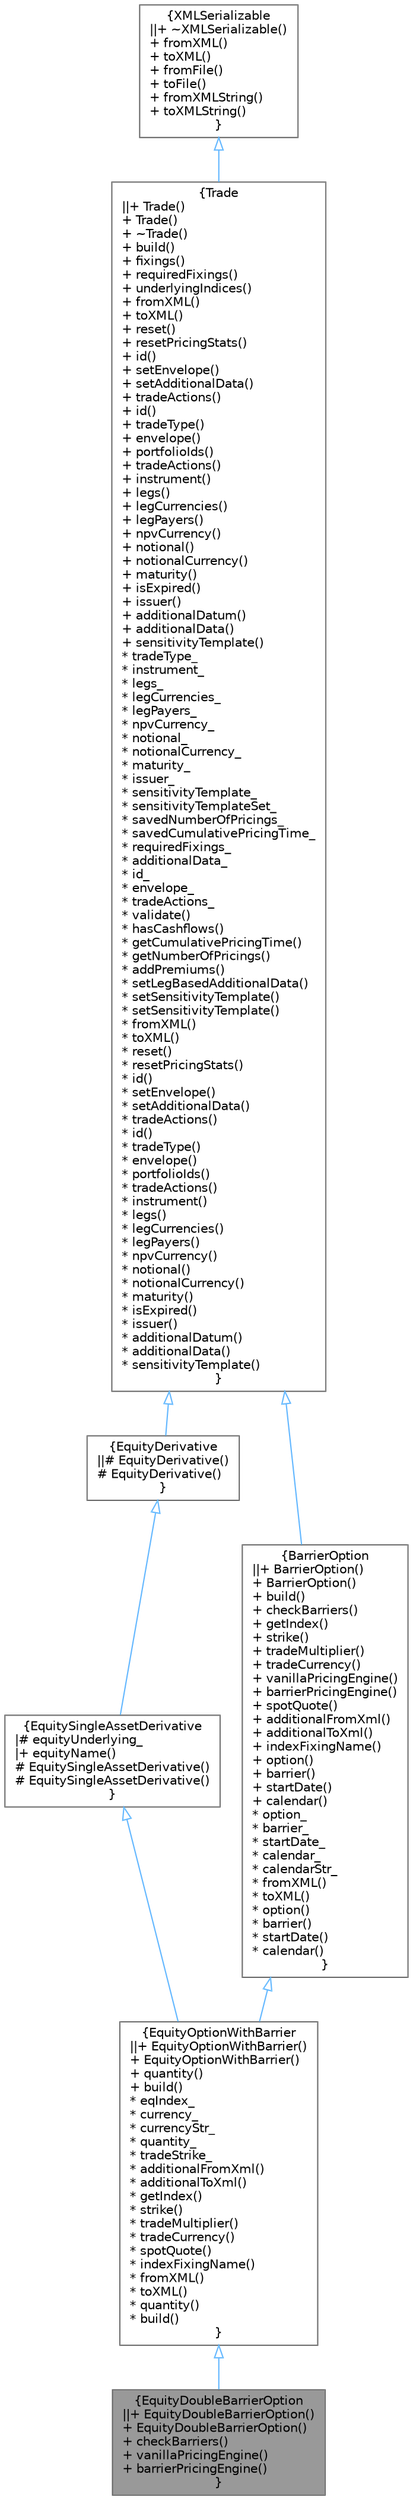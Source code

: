 digraph "EquityDoubleBarrierOption"
{
 // INTERACTIVE_SVG=YES
 // LATEX_PDF_SIZE
  bgcolor="transparent";
  edge [fontname=Helvetica,fontsize=10,labelfontname=Helvetica,labelfontsize=10];
  node [fontname=Helvetica,fontsize=10,shape=box,height=0.2,width=0.4];
  Node1 [label="{EquityDoubleBarrierOption\n||+ EquityDoubleBarrierOption()\l+ EquityDoubleBarrierOption()\l+ checkBarriers()\l+ vanillaPricingEngine()\l+ barrierPricingEngine()\l}",height=0.2,width=0.4,color="gray40", fillcolor="grey60", style="filled", fontcolor="black",tooltip="Serializable Equity Double Barrier Option."];
  Node2 -> Node1 [dir="back",color="steelblue1",style="solid",arrowtail="onormal"];
  Node2 [label="{EquityOptionWithBarrier\n||+ EquityOptionWithBarrier()\l+ EquityOptionWithBarrier()\l+ quantity()\l+ build()\l* eqIndex_\l* currency_\l* currencyStr_\l* quantity_\l* tradeStrike_\l* additionalFromXml()\l* additionalToXml()\l* getIndex()\l* strike()\l* tradeMultiplier()\l* tradeCurrency()\l* spotQuote()\l* indexFixingName()\l* fromXML()\l* toXML()\l* quantity()\l* build()\l}",height=0.2,width=0.4,color="gray40", fillcolor="white", style="filled",URL="$classore_1_1data_1_1_equity_option_with_barrier.html",tooltip=" "];
  Node3 -> Node2 [dir="back",color="steelblue1",style="solid",arrowtail="onormal"];
  Node3 [label="{EquitySingleAssetDerivative\n|# equityUnderlying_\l|+ equityName()\l# EquitySingleAssetDerivative()\l# EquitySingleAssetDerivative()\l}",height=0.2,width=0.4,color="gray40", fillcolor="white", style="filled",URL="$classore_1_1data_1_1_equity_single_asset_derivative.html",tooltip="Base class for all single asset Equity Derivaties."];
  Node4 -> Node3 [dir="back",color="steelblue1",style="solid",arrowtail="onormal"];
  Node4 [label="{EquityDerivative\n||# EquityDerivative()\l# EquityDerivative()\l}",height=0.2,width=0.4,color="gray40", fillcolor="white", style="filled",URL="$classore_1_1data_1_1_equity_derivative.html",tooltip="Base class for all Equity Derivaties."];
  Node5 -> Node4 [dir="back",color="steelblue1",style="solid",arrowtail="onormal"];
  Node5 [label="{Trade\n||+ Trade()\l+ Trade()\l+ ~Trade()\l+ build()\l+ fixings()\l+ requiredFixings()\l+ underlyingIndices()\l+ fromXML()\l+ toXML()\l+ reset()\l+ resetPricingStats()\l+ id()\l+ setEnvelope()\l+ setAdditionalData()\l+ tradeActions()\l+ id()\l+ tradeType()\l+ envelope()\l+ portfolioIds()\l+ tradeActions()\l+ instrument()\l+ legs()\l+ legCurrencies()\l+ legPayers()\l+ npvCurrency()\l+ notional()\l+ notionalCurrency()\l+ maturity()\l+ isExpired()\l+ issuer()\l+ additionalDatum()\l+ additionalData()\l+ sensitivityTemplate()\l* tradeType_\l* instrument_\l* legs_\l* legCurrencies_\l* legPayers_\l* npvCurrency_\l* notional_\l* notionalCurrency_\l* maturity_\l* issuer_\l* sensitivityTemplate_\l* sensitivityTemplateSet_\l* savedNumberOfPricings_\l* savedCumulativePricingTime_\l* requiredFixings_\l* additionalData_\l* id_\l* envelope_\l* tradeActions_\l* validate()\l* hasCashflows()\l* getCumulativePricingTime()\l* getNumberOfPricings()\l* addPremiums()\l* setLegBasedAdditionalData()\l* setSensitivityTemplate()\l* setSensitivityTemplate()\l* fromXML()\l* toXML()\l* reset()\l* resetPricingStats()\l* id()\l* setEnvelope()\l* setAdditionalData()\l* tradeActions()\l* id()\l* tradeType()\l* envelope()\l* portfolioIds()\l* tradeActions()\l* instrument()\l* legs()\l* legCurrencies()\l* legPayers()\l* npvCurrency()\l* notional()\l* notionalCurrency()\l* maturity()\l* isExpired()\l* issuer()\l* additionalDatum()\l* additionalData()\l* sensitivityTemplate()\l}",height=0.2,width=0.4,color="gray40", fillcolor="white", style="filled",URL="$classore_1_1data_1_1_trade.html",tooltip="Trade base class."];
  Node6 -> Node5 [dir="back",color="steelblue1",style="solid",arrowtail="onormal"];
  Node6 [label="{XMLSerializable\n||+ ~XMLSerializable()\l+ fromXML()\l+ toXML()\l+ fromFile()\l+ toFile()\l+ fromXMLString()\l+ toXMLString()\l}",height=0.2,width=0.4,color="gray40", fillcolor="white", style="filled",URL="$classore_1_1data_1_1_x_m_l_serializable.html",tooltip="Base class for all serializable classes."];
  Node7 -> Node2 [dir="back",color="steelblue1",style="solid",arrowtail="onormal"];
  Node7 [label="{BarrierOption\n||+ BarrierOption()\l+ BarrierOption()\l+ build()\l+ checkBarriers()\l+ getIndex()\l+ strike()\l+ tradeMultiplier()\l+ tradeCurrency()\l+ vanillaPricingEngine()\l+ barrierPricingEngine()\l+ spotQuote()\l+ additionalFromXml()\l+ additionalToXml()\l+ indexFixingName()\l+ option()\l+ barrier()\l+ startDate()\l+ calendar()\l* option_\l* barrier_\l* startDate_\l* calendar_\l* calendarStr_\l* fromXML()\l* toXML()\l* option()\l* barrier()\l* startDate()\l* calendar()\l}",height=0.2,width=0.4,color="gray40", fillcolor="white", style="filled",URL="$classore_1_1data_1_1_barrier_option.html",tooltip="Serializable FX Barrier Option."];
  Node5 -> Node7 [dir="back",color="steelblue1",style="solid",arrowtail="onormal"];
}
